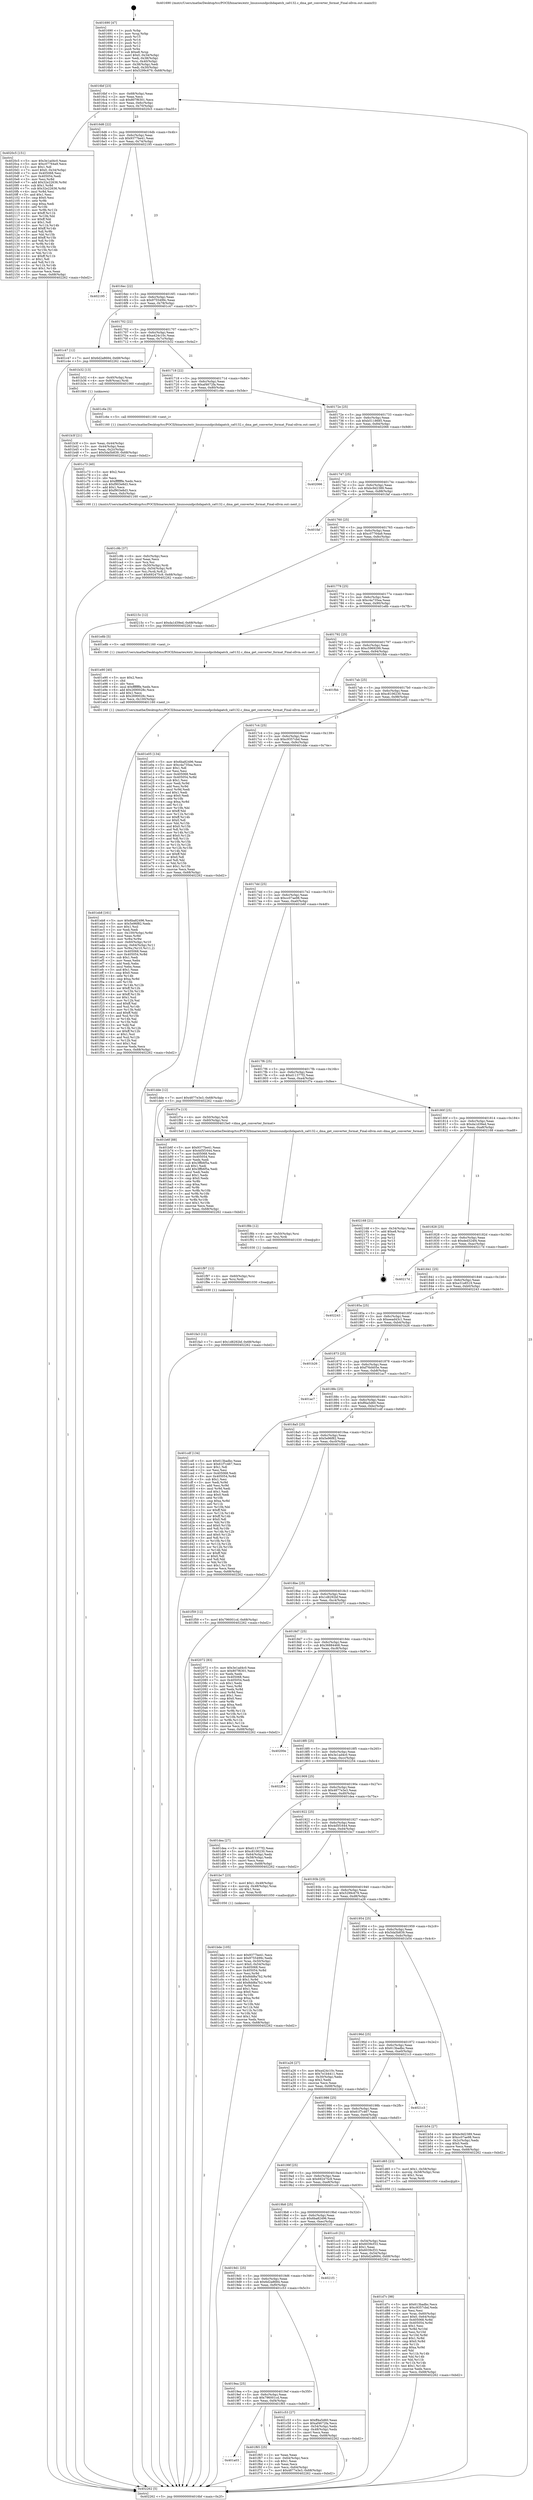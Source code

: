 digraph "0x401690" {
  label = "0x401690 (/mnt/c/Users/mathe/Desktop/tcc/POCII/binaries/extr_linuxsoundpcihdapatch_ca0132.c_dma_get_converter_format_Final-ollvm.out::main(0))"
  labelloc = "t"
  node[shape=record]

  Entry [label="",width=0.3,height=0.3,shape=circle,fillcolor=black,style=filled]
  "0x4016bf" [label="{
     0x4016bf [23]\l
     | [instrs]\l
     &nbsp;&nbsp;0x4016bf \<+3\>: mov -0x68(%rbp),%eax\l
     &nbsp;&nbsp;0x4016c2 \<+2\>: mov %eax,%ecx\l
     &nbsp;&nbsp;0x4016c4 \<+6\>: sub $0x807f6301,%ecx\l
     &nbsp;&nbsp;0x4016ca \<+3\>: mov %eax,-0x6c(%rbp)\l
     &nbsp;&nbsp;0x4016cd \<+3\>: mov %ecx,-0x70(%rbp)\l
     &nbsp;&nbsp;0x4016d0 \<+6\>: je 00000000004020c5 \<main+0xa35\>\l
  }"]
  "0x4020c5" [label="{
     0x4020c5 [151]\l
     | [instrs]\l
     &nbsp;&nbsp;0x4020c5 \<+5\>: mov $0x3e1ad4c0,%eax\l
     &nbsp;&nbsp;0x4020ca \<+5\>: mov $0xc07764a9,%ecx\l
     &nbsp;&nbsp;0x4020cf \<+2\>: mov $0x1,%dl\l
     &nbsp;&nbsp;0x4020d1 \<+7\>: movl $0x0,-0x34(%rbp)\l
     &nbsp;&nbsp;0x4020d8 \<+7\>: mov 0x405068,%esi\l
     &nbsp;&nbsp;0x4020df \<+7\>: mov 0x405054,%edi\l
     &nbsp;&nbsp;0x4020e6 \<+3\>: mov %esi,%r8d\l
     &nbsp;&nbsp;0x4020e9 \<+7\>: add $0x32e22636,%r8d\l
     &nbsp;&nbsp;0x4020f0 \<+4\>: sub $0x1,%r8d\l
     &nbsp;&nbsp;0x4020f4 \<+7\>: sub $0x32e22636,%r8d\l
     &nbsp;&nbsp;0x4020fb \<+4\>: imul %r8d,%esi\l
     &nbsp;&nbsp;0x4020ff \<+3\>: and $0x1,%esi\l
     &nbsp;&nbsp;0x402102 \<+3\>: cmp $0x0,%esi\l
     &nbsp;&nbsp;0x402105 \<+4\>: sete %r9b\l
     &nbsp;&nbsp;0x402109 \<+3\>: cmp $0xa,%edi\l
     &nbsp;&nbsp;0x40210c \<+4\>: setl %r10b\l
     &nbsp;&nbsp;0x402110 \<+3\>: mov %r9b,%r11b\l
     &nbsp;&nbsp;0x402113 \<+4\>: xor $0xff,%r11b\l
     &nbsp;&nbsp;0x402117 \<+3\>: mov %r10b,%bl\l
     &nbsp;&nbsp;0x40211a \<+3\>: xor $0xff,%bl\l
     &nbsp;&nbsp;0x40211d \<+3\>: xor $0x1,%dl\l
     &nbsp;&nbsp;0x402120 \<+3\>: mov %r11b,%r14b\l
     &nbsp;&nbsp;0x402123 \<+4\>: and $0xff,%r14b\l
     &nbsp;&nbsp;0x402127 \<+3\>: and %dl,%r9b\l
     &nbsp;&nbsp;0x40212a \<+3\>: mov %bl,%r15b\l
     &nbsp;&nbsp;0x40212d \<+4\>: and $0xff,%r15b\l
     &nbsp;&nbsp;0x402131 \<+3\>: and %dl,%r10b\l
     &nbsp;&nbsp;0x402134 \<+3\>: or %r9b,%r14b\l
     &nbsp;&nbsp;0x402137 \<+3\>: or %r10b,%r15b\l
     &nbsp;&nbsp;0x40213a \<+3\>: xor %r15b,%r14b\l
     &nbsp;&nbsp;0x40213d \<+3\>: or %bl,%r11b\l
     &nbsp;&nbsp;0x402140 \<+4\>: xor $0xff,%r11b\l
     &nbsp;&nbsp;0x402144 \<+3\>: or $0x1,%dl\l
     &nbsp;&nbsp;0x402147 \<+3\>: and %dl,%r11b\l
     &nbsp;&nbsp;0x40214a \<+3\>: or %r11b,%r14b\l
     &nbsp;&nbsp;0x40214d \<+4\>: test $0x1,%r14b\l
     &nbsp;&nbsp;0x402151 \<+3\>: cmovne %ecx,%eax\l
     &nbsp;&nbsp;0x402154 \<+3\>: mov %eax,-0x68(%rbp)\l
     &nbsp;&nbsp;0x402157 \<+5\>: jmp 0000000000402262 \<main+0xbd2\>\l
  }"]
  "0x4016d6" [label="{
     0x4016d6 [22]\l
     | [instrs]\l
     &nbsp;&nbsp;0x4016d6 \<+5\>: jmp 00000000004016db \<main+0x4b\>\l
     &nbsp;&nbsp;0x4016db \<+3\>: mov -0x6c(%rbp),%eax\l
     &nbsp;&nbsp;0x4016de \<+5\>: sub $0x9377be41,%eax\l
     &nbsp;&nbsp;0x4016e3 \<+3\>: mov %eax,-0x74(%rbp)\l
     &nbsp;&nbsp;0x4016e6 \<+6\>: je 0000000000402195 \<main+0xb05\>\l
  }"]
  Exit [label="",width=0.3,height=0.3,shape=circle,fillcolor=black,style=filled,peripheries=2]
  "0x402195" [label="{
     0x402195\l
  }", style=dashed]
  "0x4016ec" [label="{
     0x4016ec [22]\l
     | [instrs]\l
     &nbsp;&nbsp;0x4016ec \<+5\>: jmp 00000000004016f1 \<main+0x61\>\l
     &nbsp;&nbsp;0x4016f1 \<+3\>: mov -0x6c(%rbp),%eax\l
     &nbsp;&nbsp;0x4016f4 \<+5\>: sub $0x9755499c,%eax\l
     &nbsp;&nbsp;0x4016f9 \<+3\>: mov %eax,-0x78(%rbp)\l
     &nbsp;&nbsp;0x4016fc \<+6\>: je 0000000000401c47 \<main+0x5b7\>\l
  }"]
  "0x401fa3" [label="{
     0x401fa3 [12]\l
     | [instrs]\l
     &nbsp;&nbsp;0x401fa3 \<+7\>: movl $0x1d8292bf,-0x68(%rbp)\l
     &nbsp;&nbsp;0x401faa \<+5\>: jmp 0000000000402262 \<main+0xbd2\>\l
  }"]
  "0x401c47" [label="{
     0x401c47 [12]\l
     | [instrs]\l
     &nbsp;&nbsp;0x401c47 \<+7\>: movl $0x6d2a8684,-0x68(%rbp)\l
     &nbsp;&nbsp;0x401c4e \<+5\>: jmp 0000000000402262 \<main+0xbd2\>\l
  }"]
  "0x401702" [label="{
     0x401702 [22]\l
     | [instrs]\l
     &nbsp;&nbsp;0x401702 \<+5\>: jmp 0000000000401707 \<main+0x77\>\l
     &nbsp;&nbsp;0x401707 \<+3\>: mov -0x6c(%rbp),%eax\l
     &nbsp;&nbsp;0x40170a \<+5\>: sub $0xa424c10c,%eax\l
     &nbsp;&nbsp;0x40170f \<+3\>: mov %eax,-0x7c(%rbp)\l
     &nbsp;&nbsp;0x401712 \<+6\>: je 0000000000401b32 \<main+0x4a2\>\l
  }"]
  "0x401f97" [label="{
     0x401f97 [12]\l
     | [instrs]\l
     &nbsp;&nbsp;0x401f97 \<+4\>: mov -0x60(%rbp),%rsi\l
     &nbsp;&nbsp;0x401f9b \<+3\>: mov %rsi,%rdi\l
     &nbsp;&nbsp;0x401f9e \<+5\>: call 0000000000401030 \<free@plt\>\l
     | [calls]\l
     &nbsp;&nbsp;0x401030 \{1\} (unknown)\l
  }"]
  "0x401b32" [label="{
     0x401b32 [13]\l
     | [instrs]\l
     &nbsp;&nbsp;0x401b32 \<+4\>: mov -0x40(%rbp),%rax\l
     &nbsp;&nbsp;0x401b36 \<+4\>: mov 0x8(%rax),%rdi\l
     &nbsp;&nbsp;0x401b3a \<+5\>: call 0000000000401060 \<atoi@plt\>\l
     | [calls]\l
     &nbsp;&nbsp;0x401060 \{1\} (unknown)\l
  }"]
  "0x401718" [label="{
     0x401718 [22]\l
     | [instrs]\l
     &nbsp;&nbsp;0x401718 \<+5\>: jmp 000000000040171d \<main+0x8d\>\l
     &nbsp;&nbsp;0x40171d \<+3\>: mov -0x6c(%rbp),%eax\l
     &nbsp;&nbsp;0x401720 \<+5\>: sub $0xaf4672fa,%eax\l
     &nbsp;&nbsp;0x401725 \<+3\>: mov %eax,-0x80(%rbp)\l
     &nbsp;&nbsp;0x401728 \<+6\>: je 0000000000401c6e \<main+0x5de\>\l
  }"]
  "0x401f8b" [label="{
     0x401f8b [12]\l
     | [instrs]\l
     &nbsp;&nbsp;0x401f8b \<+4\>: mov -0x50(%rbp),%rsi\l
     &nbsp;&nbsp;0x401f8f \<+3\>: mov %rsi,%rdi\l
     &nbsp;&nbsp;0x401f92 \<+5\>: call 0000000000401030 \<free@plt\>\l
     | [calls]\l
     &nbsp;&nbsp;0x401030 \{1\} (unknown)\l
  }"]
  "0x401c6e" [label="{
     0x401c6e [5]\l
     | [instrs]\l
     &nbsp;&nbsp;0x401c6e \<+5\>: call 0000000000401160 \<next_i\>\l
     | [calls]\l
     &nbsp;&nbsp;0x401160 \{1\} (/mnt/c/Users/mathe/Desktop/tcc/POCII/binaries/extr_linuxsoundpcihdapatch_ca0132.c_dma_get_converter_format_Final-ollvm.out::next_i)\l
  }"]
  "0x40172e" [label="{
     0x40172e [25]\l
     | [instrs]\l
     &nbsp;&nbsp;0x40172e \<+5\>: jmp 0000000000401733 \<main+0xa3\>\l
     &nbsp;&nbsp;0x401733 \<+3\>: mov -0x6c(%rbp),%eax\l
     &nbsp;&nbsp;0x401736 \<+5\>: sub $0xb5118685,%eax\l
     &nbsp;&nbsp;0x40173b \<+6\>: mov %eax,-0x84(%rbp)\l
     &nbsp;&nbsp;0x401741 \<+6\>: je 0000000000402066 \<main+0x9d6\>\l
  }"]
  "0x401a03" [label="{
     0x401a03\l
  }", style=dashed]
  "0x402066" [label="{
     0x402066\l
  }", style=dashed]
  "0x401747" [label="{
     0x401747 [25]\l
     | [instrs]\l
     &nbsp;&nbsp;0x401747 \<+5\>: jmp 000000000040174c \<main+0xbc\>\l
     &nbsp;&nbsp;0x40174c \<+3\>: mov -0x6c(%rbp),%eax\l
     &nbsp;&nbsp;0x40174f \<+5\>: sub $0xbc9d2389,%eax\l
     &nbsp;&nbsp;0x401754 \<+6\>: mov %eax,-0x88(%rbp)\l
     &nbsp;&nbsp;0x40175a \<+6\>: je 0000000000401faf \<main+0x91f\>\l
  }"]
  "0x401f65" [label="{
     0x401f65 [25]\l
     | [instrs]\l
     &nbsp;&nbsp;0x401f65 \<+2\>: xor %eax,%eax\l
     &nbsp;&nbsp;0x401f67 \<+3\>: mov -0x64(%rbp),%ecx\l
     &nbsp;&nbsp;0x401f6a \<+3\>: sub $0x1,%eax\l
     &nbsp;&nbsp;0x401f6d \<+2\>: sub %eax,%ecx\l
     &nbsp;&nbsp;0x401f6f \<+3\>: mov %ecx,-0x64(%rbp)\l
     &nbsp;&nbsp;0x401f72 \<+7\>: movl $0x4877e3e3,-0x68(%rbp)\l
     &nbsp;&nbsp;0x401f79 \<+5\>: jmp 0000000000402262 \<main+0xbd2\>\l
  }"]
  "0x401faf" [label="{
     0x401faf\l
  }", style=dashed]
  "0x401760" [label="{
     0x401760 [25]\l
     | [instrs]\l
     &nbsp;&nbsp;0x401760 \<+5\>: jmp 0000000000401765 \<main+0xd5\>\l
     &nbsp;&nbsp;0x401765 \<+3\>: mov -0x6c(%rbp),%eax\l
     &nbsp;&nbsp;0x401768 \<+5\>: sub $0xc07764a9,%eax\l
     &nbsp;&nbsp;0x40176d \<+6\>: mov %eax,-0x8c(%rbp)\l
     &nbsp;&nbsp;0x401773 \<+6\>: je 000000000040215c \<main+0xacc\>\l
  }"]
  "0x401eb8" [label="{
     0x401eb8 [161]\l
     | [instrs]\l
     &nbsp;&nbsp;0x401eb8 \<+5\>: mov $0x6ba82496,%ecx\l
     &nbsp;&nbsp;0x401ebd \<+5\>: mov $0x5e96f82,%edx\l
     &nbsp;&nbsp;0x401ec2 \<+3\>: mov $0x1,%sil\l
     &nbsp;&nbsp;0x401ec5 \<+2\>: xor %edi,%edi\l
     &nbsp;&nbsp;0x401ec7 \<+7\>: mov -0x100(%rbp),%r8d\l
     &nbsp;&nbsp;0x401ece \<+4\>: imul %eax,%r8d\l
     &nbsp;&nbsp;0x401ed2 \<+4\>: mov %r8w,%r9w\l
     &nbsp;&nbsp;0x401ed6 \<+4\>: mov -0x60(%rbp),%r10\l
     &nbsp;&nbsp;0x401eda \<+4\>: movslq -0x64(%rbp),%r11\l
     &nbsp;&nbsp;0x401ede \<+5\>: mov %r9w,(%r10,%r11,2)\l
     &nbsp;&nbsp;0x401ee3 \<+7\>: mov 0x405068,%eax\l
     &nbsp;&nbsp;0x401eea \<+8\>: mov 0x405054,%r8d\l
     &nbsp;&nbsp;0x401ef2 \<+3\>: sub $0x1,%edi\l
     &nbsp;&nbsp;0x401ef5 \<+2\>: mov %eax,%ebx\l
     &nbsp;&nbsp;0x401ef7 \<+2\>: add %edi,%ebx\l
     &nbsp;&nbsp;0x401ef9 \<+3\>: imul %ebx,%eax\l
     &nbsp;&nbsp;0x401efc \<+3\>: and $0x1,%eax\l
     &nbsp;&nbsp;0x401eff \<+3\>: cmp $0x0,%eax\l
     &nbsp;&nbsp;0x401f02 \<+4\>: sete %r14b\l
     &nbsp;&nbsp;0x401f06 \<+4\>: cmp $0xa,%r8d\l
     &nbsp;&nbsp;0x401f0a \<+4\>: setl %r15b\l
     &nbsp;&nbsp;0x401f0e \<+3\>: mov %r14b,%r12b\l
     &nbsp;&nbsp;0x401f11 \<+4\>: xor $0xff,%r12b\l
     &nbsp;&nbsp;0x401f15 \<+3\>: mov %r15b,%r13b\l
     &nbsp;&nbsp;0x401f18 \<+4\>: xor $0xff,%r13b\l
     &nbsp;&nbsp;0x401f1c \<+4\>: xor $0x1,%sil\l
     &nbsp;&nbsp;0x401f20 \<+3\>: mov %r12b,%al\l
     &nbsp;&nbsp;0x401f23 \<+2\>: and $0xff,%al\l
     &nbsp;&nbsp;0x401f25 \<+3\>: and %sil,%r14b\l
     &nbsp;&nbsp;0x401f28 \<+3\>: mov %r13b,%dil\l
     &nbsp;&nbsp;0x401f2b \<+4\>: and $0xff,%dil\l
     &nbsp;&nbsp;0x401f2f \<+3\>: and %sil,%r15b\l
     &nbsp;&nbsp;0x401f32 \<+3\>: or %r14b,%al\l
     &nbsp;&nbsp;0x401f35 \<+3\>: or %r15b,%dil\l
     &nbsp;&nbsp;0x401f38 \<+3\>: xor %dil,%al\l
     &nbsp;&nbsp;0x401f3b \<+3\>: or %r13b,%r12b\l
     &nbsp;&nbsp;0x401f3e \<+4\>: xor $0xff,%r12b\l
     &nbsp;&nbsp;0x401f42 \<+4\>: or $0x1,%sil\l
     &nbsp;&nbsp;0x401f46 \<+3\>: and %sil,%r12b\l
     &nbsp;&nbsp;0x401f49 \<+3\>: or %r12b,%al\l
     &nbsp;&nbsp;0x401f4c \<+2\>: test $0x1,%al\l
     &nbsp;&nbsp;0x401f4e \<+3\>: cmovne %edx,%ecx\l
     &nbsp;&nbsp;0x401f51 \<+3\>: mov %ecx,-0x68(%rbp)\l
     &nbsp;&nbsp;0x401f54 \<+5\>: jmp 0000000000402262 \<main+0xbd2\>\l
  }"]
  "0x40215c" [label="{
     0x40215c [12]\l
     | [instrs]\l
     &nbsp;&nbsp;0x40215c \<+7\>: movl $0xda1d39ed,-0x68(%rbp)\l
     &nbsp;&nbsp;0x402163 \<+5\>: jmp 0000000000402262 \<main+0xbd2\>\l
  }"]
  "0x401779" [label="{
     0x401779 [25]\l
     | [instrs]\l
     &nbsp;&nbsp;0x401779 \<+5\>: jmp 000000000040177e \<main+0xee\>\l
     &nbsp;&nbsp;0x40177e \<+3\>: mov -0x6c(%rbp),%eax\l
     &nbsp;&nbsp;0x401781 \<+5\>: sub $0xc4a735ea,%eax\l
     &nbsp;&nbsp;0x401786 \<+6\>: mov %eax,-0x90(%rbp)\l
     &nbsp;&nbsp;0x40178c \<+6\>: je 0000000000401e8b \<main+0x7fb\>\l
  }"]
  "0x401e90" [label="{
     0x401e90 [40]\l
     | [instrs]\l
     &nbsp;&nbsp;0x401e90 \<+5\>: mov $0x2,%ecx\l
     &nbsp;&nbsp;0x401e95 \<+1\>: cltd\l
     &nbsp;&nbsp;0x401e96 \<+2\>: idiv %ecx\l
     &nbsp;&nbsp;0x401e98 \<+6\>: imul $0xfffffffe,%edx,%ecx\l
     &nbsp;&nbsp;0x401e9e \<+6\>: add $0x2690028c,%ecx\l
     &nbsp;&nbsp;0x401ea4 \<+3\>: add $0x1,%ecx\l
     &nbsp;&nbsp;0x401ea7 \<+6\>: sub $0x2690028c,%ecx\l
     &nbsp;&nbsp;0x401ead \<+6\>: mov %ecx,-0x100(%rbp)\l
     &nbsp;&nbsp;0x401eb3 \<+5\>: call 0000000000401160 \<next_i\>\l
     | [calls]\l
     &nbsp;&nbsp;0x401160 \{1\} (/mnt/c/Users/mathe/Desktop/tcc/POCII/binaries/extr_linuxsoundpcihdapatch_ca0132.c_dma_get_converter_format_Final-ollvm.out::next_i)\l
  }"]
  "0x401e8b" [label="{
     0x401e8b [5]\l
     | [instrs]\l
     &nbsp;&nbsp;0x401e8b \<+5\>: call 0000000000401160 \<next_i\>\l
     | [calls]\l
     &nbsp;&nbsp;0x401160 \{1\} (/mnt/c/Users/mathe/Desktop/tcc/POCII/binaries/extr_linuxsoundpcihdapatch_ca0132.c_dma_get_converter_format_Final-ollvm.out::next_i)\l
  }"]
  "0x401792" [label="{
     0x401792 [25]\l
     | [instrs]\l
     &nbsp;&nbsp;0x401792 \<+5\>: jmp 0000000000401797 \<main+0x107\>\l
     &nbsp;&nbsp;0x401797 \<+3\>: mov -0x6c(%rbp),%eax\l
     &nbsp;&nbsp;0x40179a \<+5\>: sub $0xc5969299,%eax\l
     &nbsp;&nbsp;0x40179f \<+6\>: mov %eax,-0x94(%rbp)\l
     &nbsp;&nbsp;0x4017a5 \<+6\>: je 0000000000401fbb \<main+0x92b\>\l
  }"]
  "0x401d7c" [label="{
     0x401d7c [98]\l
     | [instrs]\l
     &nbsp;&nbsp;0x401d7c \<+5\>: mov $0x613badbc,%ecx\l
     &nbsp;&nbsp;0x401d81 \<+5\>: mov $0xc9357cbd,%edx\l
     &nbsp;&nbsp;0x401d86 \<+2\>: xor %esi,%esi\l
     &nbsp;&nbsp;0x401d88 \<+4\>: mov %rax,-0x60(%rbp)\l
     &nbsp;&nbsp;0x401d8c \<+7\>: movl $0x0,-0x64(%rbp)\l
     &nbsp;&nbsp;0x401d93 \<+8\>: mov 0x405068,%r8d\l
     &nbsp;&nbsp;0x401d9b \<+8\>: mov 0x405054,%r9d\l
     &nbsp;&nbsp;0x401da3 \<+3\>: sub $0x1,%esi\l
     &nbsp;&nbsp;0x401da6 \<+3\>: mov %r8d,%r10d\l
     &nbsp;&nbsp;0x401da9 \<+3\>: add %esi,%r10d\l
     &nbsp;&nbsp;0x401dac \<+4\>: imul %r10d,%r8d\l
     &nbsp;&nbsp;0x401db0 \<+4\>: and $0x1,%r8d\l
     &nbsp;&nbsp;0x401db4 \<+4\>: cmp $0x0,%r8d\l
     &nbsp;&nbsp;0x401db8 \<+4\>: sete %r11b\l
     &nbsp;&nbsp;0x401dbc \<+4\>: cmp $0xa,%r9d\l
     &nbsp;&nbsp;0x401dc0 \<+3\>: setl %bl\l
     &nbsp;&nbsp;0x401dc3 \<+3\>: mov %r11b,%r14b\l
     &nbsp;&nbsp;0x401dc6 \<+3\>: and %bl,%r14b\l
     &nbsp;&nbsp;0x401dc9 \<+3\>: xor %bl,%r11b\l
     &nbsp;&nbsp;0x401dcc \<+3\>: or %r11b,%r14b\l
     &nbsp;&nbsp;0x401dcf \<+4\>: test $0x1,%r14b\l
     &nbsp;&nbsp;0x401dd3 \<+3\>: cmovne %edx,%ecx\l
     &nbsp;&nbsp;0x401dd6 \<+3\>: mov %ecx,-0x68(%rbp)\l
     &nbsp;&nbsp;0x401dd9 \<+5\>: jmp 0000000000402262 \<main+0xbd2\>\l
  }"]
  "0x401fbb" [label="{
     0x401fbb\l
  }", style=dashed]
  "0x4017ab" [label="{
     0x4017ab [25]\l
     | [instrs]\l
     &nbsp;&nbsp;0x4017ab \<+5\>: jmp 00000000004017b0 \<main+0x120\>\l
     &nbsp;&nbsp;0x4017b0 \<+3\>: mov -0x6c(%rbp),%eax\l
     &nbsp;&nbsp;0x4017b3 \<+5\>: sub $0xc8106230,%eax\l
     &nbsp;&nbsp;0x4017b8 \<+6\>: mov %eax,-0x98(%rbp)\l
     &nbsp;&nbsp;0x4017be \<+6\>: je 0000000000401e05 \<main+0x775\>\l
  }"]
  "0x401c9b" [label="{
     0x401c9b [37]\l
     | [instrs]\l
     &nbsp;&nbsp;0x401c9b \<+6\>: mov -0xfc(%rbp),%ecx\l
     &nbsp;&nbsp;0x401ca1 \<+3\>: imul %eax,%ecx\l
     &nbsp;&nbsp;0x401ca4 \<+3\>: mov %cx,%si\l
     &nbsp;&nbsp;0x401ca7 \<+4\>: mov -0x50(%rbp),%rdi\l
     &nbsp;&nbsp;0x401cab \<+4\>: movslq -0x54(%rbp),%r8\l
     &nbsp;&nbsp;0x401caf \<+5\>: mov %si,(%rdi,%r8,2)\l
     &nbsp;&nbsp;0x401cb4 \<+7\>: movl $0x692475c9,-0x68(%rbp)\l
     &nbsp;&nbsp;0x401cbb \<+5\>: jmp 0000000000402262 \<main+0xbd2\>\l
  }"]
  "0x401e05" [label="{
     0x401e05 [134]\l
     | [instrs]\l
     &nbsp;&nbsp;0x401e05 \<+5\>: mov $0x6ba82496,%eax\l
     &nbsp;&nbsp;0x401e0a \<+5\>: mov $0xc4a735ea,%ecx\l
     &nbsp;&nbsp;0x401e0f \<+2\>: mov $0x1,%dl\l
     &nbsp;&nbsp;0x401e11 \<+2\>: xor %esi,%esi\l
     &nbsp;&nbsp;0x401e13 \<+7\>: mov 0x405068,%edi\l
     &nbsp;&nbsp;0x401e1a \<+8\>: mov 0x405054,%r8d\l
     &nbsp;&nbsp;0x401e22 \<+3\>: sub $0x1,%esi\l
     &nbsp;&nbsp;0x401e25 \<+3\>: mov %edi,%r9d\l
     &nbsp;&nbsp;0x401e28 \<+3\>: add %esi,%r9d\l
     &nbsp;&nbsp;0x401e2b \<+4\>: imul %r9d,%edi\l
     &nbsp;&nbsp;0x401e2f \<+3\>: and $0x1,%edi\l
     &nbsp;&nbsp;0x401e32 \<+3\>: cmp $0x0,%edi\l
     &nbsp;&nbsp;0x401e35 \<+4\>: sete %r10b\l
     &nbsp;&nbsp;0x401e39 \<+4\>: cmp $0xa,%r8d\l
     &nbsp;&nbsp;0x401e3d \<+4\>: setl %r11b\l
     &nbsp;&nbsp;0x401e41 \<+3\>: mov %r10b,%bl\l
     &nbsp;&nbsp;0x401e44 \<+3\>: xor $0xff,%bl\l
     &nbsp;&nbsp;0x401e47 \<+3\>: mov %r11b,%r14b\l
     &nbsp;&nbsp;0x401e4a \<+4\>: xor $0xff,%r14b\l
     &nbsp;&nbsp;0x401e4e \<+3\>: xor $0x0,%dl\l
     &nbsp;&nbsp;0x401e51 \<+3\>: mov %bl,%r15b\l
     &nbsp;&nbsp;0x401e54 \<+4\>: and $0x0,%r15b\l
     &nbsp;&nbsp;0x401e58 \<+3\>: and %dl,%r10b\l
     &nbsp;&nbsp;0x401e5b \<+3\>: mov %r14b,%r12b\l
     &nbsp;&nbsp;0x401e5e \<+4\>: and $0x0,%r12b\l
     &nbsp;&nbsp;0x401e62 \<+3\>: and %dl,%r11b\l
     &nbsp;&nbsp;0x401e65 \<+3\>: or %r10b,%r15b\l
     &nbsp;&nbsp;0x401e68 \<+3\>: or %r11b,%r12b\l
     &nbsp;&nbsp;0x401e6b \<+3\>: xor %r12b,%r15b\l
     &nbsp;&nbsp;0x401e6e \<+3\>: or %r14b,%bl\l
     &nbsp;&nbsp;0x401e71 \<+3\>: xor $0xff,%bl\l
     &nbsp;&nbsp;0x401e74 \<+3\>: or $0x0,%dl\l
     &nbsp;&nbsp;0x401e77 \<+2\>: and %dl,%bl\l
     &nbsp;&nbsp;0x401e79 \<+3\>: or %bl,%r15b\l
     &nbsp;&nbsp;0x401e7c \<+4\>: test $0x1,%r15b\l
     &nbsp;&nbsp;0x401e80 \<+3\>: cmovne %ecx,%eax\l
     &nbsp;&nbsp;0x401e83 \<+3\>: mov %eax,-0x68(%rbp)\l
     &nbsp;&nbsp;0x401e86 \<+5\>: jmp 0000000000402262 \<main+0xbd2\>\l
  }"]
  "0x4017c4" [label="{
     0x4017c4 [25]\l
     | [instrs]\l
     &nbsp;&nbsp;0x4017c4 \<+5\>: jmp 00000000004017c9 \<main+0x139\>\l
     &nbsp;&nbsp;0x4017c9 \<+3\>: mov -0x6c(%rbp),%eax\l
     &nbsp;&nbsp;0x4017cc \<+5\>: sub $0xc9357cbd,%eax\l
     &nbsp;&nbsp;0x4017d1 \<+6\>: mov %eax,-0x9c(%rbp)\l
     &nbsp;&nbsp;0x4017d7 \<+6\>: je 0000000000401dde \<main+0x74e\>\l
  }"]
  "0x401c73" [label="{
     0x401c73 [40]\l
     | [instrs]\l
     &nbsp;&nbsp;0x401c73 \<+5\>: mov $0x2,%ecx\l
     &nbsp;&nbsp;0x401c78 \<+1\>: cltd\l
     &nbsp;&nbsp;0x401c79 \<+2\>: idiv %ecx\l
     &nbsp;&nbsp;0x401c7b \<+6\>: imul $0xfffffffe,%edx,%ecx\l
     &nbsp;&nbsp;0x401c81 \<+6\>: sub $0xf903e8d3,%ecx\l
     &nbsp;&nbsp;0x401c87 \<+3\>: add $0x1,%ecx\l
     &nbsp;&nbsp;0x401c8a \<+6\>: add $0xf903e8d3,%ecx\l
     &nbsp;&nbsp;0x401c90 \<+6\>: mov %ecx,-0xfc(%rbp)\l
     &nbsp;&nbsp;0x401c96 \<+5\>: call 0000000000401160 \<next_i\>\l
     | [calls]\l
     &nbsp;&nbsp;0x401160 \{1\} (/mnt/c/Users/mathe/Desktop/tcc/POCII/binaries/extr_linuxsoundpcihdapatch_ca0132.c_dma_get_converter_format_Final-ollvm.out::next_i)\l
  }"]
  "0x401dde" [label="{
     0x401dde [12]\l
     | [instrs]\l
     &nbsp;&nbsp;0x401dde \<+7\>: movl $0x4877e3e3,-0x68(%rbp)\l
     &nbsp;&nbsp;0x401de5 \<+5\>: jmp 0000000000402262 \<main+0xbd2\>\l
  }"]
  "0x4017dd" [label="{
     0x4017dd [25]\l
     | [instrs]\l
     &nbsp;&nbsp;0x4017dd \<+5\>: jmp 00000000004017e2 \<main+0x152\>\l
     &nbsp;&nbsp;0x4017e2 \<+3\>: mov -0x6c(%rbp),%eax\l
     &nbsp;&nbsp;0x4017e5 \<+5\>: sub $0xcc07ae98,%eax\l
     &nbsp;&nbsp;0x4017ea \<+6\>: mov %eax,-0xa0(%rbp)\l
     &nbsp;&nbsp;0x4017f0 \<+6\>: je 0000000000401b6f \<main+0x4df\>\l
  }"]
  "0x4019ea" [label="{
     0x4019ea [25]\l
     | [instrs]\l
     &nbsp;&nbsp;0x4019ea \<+5\>: jmp 00000000004019ef \<main+0x35f\>\l
     &nbsp;&nbsp;0x4019ef \<+3\>: mov -0x6c(%rbp),%eax\l
     &nbsp;&nbsp;0x4019f2 \<+5\>: sub $0x796001cd,%eax\l
     &nbsp;&nbsp;0x4019f7 \<+6\>: mov %eax,-0xf4(%rbp)\l
     &nbsp;&nbsp;0x4019fd \<+6\>: je 0000000000401f65 \<main+0x8d5\>\l
  }"]
  "0x401b6f" [label="{
     0x401b6f [88]\l
     | [instrs]\l
     &nbsp;&nbsp;0x401b6f \<+5\>: mov $0x9377be41,%eax\l
     &nbsp;&nbsp;0x401b74 \<+5\>: mov $0x4d5f1644,%ecx\l
     &nbsp;&nbsp;0x401b79 \<+7\>: mov 0x405068,%edx\l
     &nbsp;&nbsp;0x401b80 \<+7\>: mov 0x405054,%esi\l
     &nbsp;&nbsp;0x401b87 \<+2\>: mov %edx,%edi\l
     &nbsp;&nbsp;0x401b89 \<+6\>: sub $0x3ffb6f5a,%edi\l
     &nbsp;&nbsp;0x401b8f \<+3\>: sub $0x1,%edi\l
     &nbsp;&nbsp;0x401b92 \<+6\>: add $0x3ffb6f5a,%edi\l
     &nbsp;&nbsp;0x401b98 \<+3\>: imul %edi,%edx\l
     &nbsp;&nbsp;0x401b9b \<+3\>: and $0x1,%edx\l
     &nbsp;&nbsp;0x401b9e \<+3\>: cmp $0x0,%edx\l
     &nbsp;&nbsp;0x401ba1 \<+4\>: sete %r8b\l
     &nbsp;&nbsp;0x401ba5 \<+3\>: cmp $0xa,%esi\l
     &nbsp;&nbsp;0x401ba8 \<+4\>: setl %r9b\l
     &nbsp;&nbsp;0x401bac \<+3\>: mov %r8b,%r10b\l
     &nbsp;&nbsp;0x401baf \<+3\>: and %r9b,%r10b\l
     &nbsp;&nbsp;0x401bb2 \<+3\>: xor %r9b,%r8b\l
     &nbsp;&nbsp;0x401bb5 \<+3\>: or %r8b,%r10b\l
     &nbsp;&nbsp;0x401bb8 \<+4\>: test $0x1,%r10b\l
     &nbsp;&nbsp;0x401bbc \<+3\>: cmovne %ecx,%eax\l
     &nbsp;&nbsp;0x401bbf \<+3\>: mov %eax,-0x68(%rbp)\l
     &nbsp;&nbsp;0x401bc2 \<+5\>: jmp 0000000000402262 \<main+0xbd2\>\l
  }"]
  "0x4017f6" [label="{
     0x4017f6 [25]\l
     | [instrs]\l
     &nbsp;&nbsp;0x4017f6 \<+5\>: jmp 00000000004017fb \<main+0x16b\>\l
     &nbsp;&nbsp;0x4017fb \<+3\>: mov -0x6c(%rbp),%eax\l
     &nbsp;&nbsp;0x4017fe \<+5\>: sub $0xd11377f2,%eax\l
     &nbsp;&nbsp;0x401803 \<+6\>: mov %eax,-0xa4(%rbp)\l
     &nbsp;&nbsp;0x401809 \<+6\>: je 0000000000401f7e \<main+0x8ee\>\l
  }"]
  "0x401c53" [label="{
     0x401c53 [27]\l
     | [instrs]\l
     &nbsp;&nbsp;0x401c53 \<+5\>: mov $0xff4a5d60,%eax\l
     &nbsp;&nbsp;0x401c58 \<+5\>: mov $0xaf4672fa,%ecx\l
     &nbsp;&nbsp;0x401c5d \<+3\>: mov -0x54(%rbp),%edx\l
     &nbsp;&nbsp;0x401c60 \<+3\>: cmp -0x48(%rbp),%edx\l
     &nbsp;&nbsp;0x401c63 \<+3\>: cmovl %ecx,%eax\l
     &nbsp;&nbsp;0x401c66 \<+3\>: mov %eax,-0x68(%rbp)\l
     &nbsp;&nbsp;0x401c69 \<+5\>: jmp 0000000000402262 \<main+0xbd2\>\l
  }"]
  "0x401f7e" [label="{
     0x401f7e [13]\l
     | [instrs]\l
     &nbsp;&nbsp;0x401f7e \<+4\>: mov -0x50(%rbp),%rdi\l
     &nbsp;&nbsp;0x401f82 \<+4\>: mov -0x60(%rbp),%rsi\l
     &nbsp;&nbsp;0x401f86 \<+5\>: call 00000000004015e0 \<dma_get_converter_format\>\l
     | [calls]\l
     &nbsp;&nbsp;0x4015e0 \{1\} (/mnt/c/Users/mathe/Desktop/tcc/POCII/binaries/extr_linuxsoundpcihdapatch_ca0132.c_dma_get_converter_format_Final-ollvm.out::dma_get_converter_format)\l
  }"]
  "0x40180f" [label="{
     0x40180f [25]\l
     | [instrs]\l
     &nbsp;&nbsp;0x40180f \<+5\>: jmp 0000000000401814 \<main+0x184\>\l
     &nbsp;&nbsp;0x401814 \<+3\>: mov -0x6c(%rbp),%eax\l
     &nbsp;&nbsp;0x401817 \<+5\>: sub $0xda1d39ed,%eax\l
     &nbsp;&nbsp;0x40181c \<+6\>: mov %eax,-0xa8(%rbp)\l
     &nbsp;&nbsp;0x401822 \<+6\>: je 0000000000402168 \<main+0xad8\>\l
  }"]
  "0x4019d1" [label="{
     0x4019d1 [25]\l
     | [instrs]\l
     &nbsp;&nbsp;0x4019d1 \<+5\>: jmp 00000000004019d6 \<main+0x346\>\l
     &nbsp;&nbsp;0x4019d6 \<+3\>: mov -0x6c(%rbp),%eax\l
     &nbsp;&nbsp;0x4019d9 \<+5\>: sub $0x6d2a8684,%eax\l
     &nbsp;&nbsp;0x4019de \<+6\>: mov %eax,-0xf0(%rbp)\l
     &nbsp;&nbsp;0x4019e4 \<+6\>: je 0000000000401c53 \<main+0x5c3\>\l
  }"]
  "0x402168" [label="{
     0x402168 [21]\l
     | [instrs]\l
     &nbsp;&nbsp;0x402168 \<+3\>: mov -0x34(%rbp),%eax\l
     &nbsp;&nbsp;0x40216b \<+7\>: add $0xe8,%rsp\l
     &nbsp;&nbsp;0x402172 \<+1\>: pop %rbx\l
     &nbsp;&nbsp;0x402173 \<+2\>: pop %r12\l
     &nbsp;&nbsp;0x402175 \<+2\>: pop %r13\l
     &nbsp;&nbsp;0x402177 \<+2\>: pop %r14\l
     &nbsp;&nbsp;0x402179 \<+2\>: pop %r15\l
     &nbsp;&nbsp;0x40217b \<+1\>: pop %rbp\l
     &nbsp;&nbsp;0x40217c \<+1\>: ret\l
  }"]
  "0x401828" [label="{
     0x401828 [25]\l
     | [instrs]\l
     &nbsp;&nbsp;0x401828 \<+5\>: jmp 000000000040182d \<main+0x19d\>\l
     &nbsp;&nbsp;0x40182d \<+3\>: mov -0x6c(%rbp),%eax\l
     &nbsp;&nbsp;0x401830 \<+5\>: sub $0xded324f4,%eax\l
     &nbsp;&nbsp;0x401835 \<+6\>: mov %eax,-0xac(%rbp)\l
     &nbsp;&nbsp;0x40183b \<+6\>: je 000000000040217d \<main+0xaed\>\l
  }"]
  "0x4021f1" [label="{
     0x4021f1\l
  }", style=dashed]
  "0x40217d" [label="{
     0x40217d\l
  }", style=dashed]
  "0x401841" [label="{
     0x401841 [25]\l
     | [instrs]\l
     &nbsp;&nbsp;0x401841 \<+5\>: jmp 0000000000401846 \<main+0x1b6\>\l
     &nbsp;&nbsp;0x401846 \<+3\>: mov -0x6c(%rbp),%eax\l
     &nbsp;&nbsp;0x401849 \<+5\>: sub $0xe31e8519,%eax\l
     &nbsp;&nbsp;0x40184e \<+6\>: mov %eax,-0xb0(%rbp)\l
     &nbsp;&nbsp;0x401854 \<+6\>: je 0000000000402243 \<main+0xbb3\>\l
  }"]
  "0x4019b8" [label="{
     0x4019b8 [25]\l
     | [instrs]\l
     &nbsp;&nbsp;0x4019b8 \<+5\>: jmp 00000000004019bd \<main+0x32d\>\l
     &nbsp;&nbsp;0x4019bd \<+3\>: mov -0x6c(%rbp),%eax\l
     &nbsp;&nbsp;0x4019c0 \<+5\>: sub $0x6ba82496,%eax\l
     &nbsp;&nbsp;0x4019c5 \<+6\>: mov %eax,-0xec(%rbp)\l
     &nbsp;&nbsp;0x4019cb \<+6\>: je 00000000004021f1 \<main+0xb61\>\l
  }"]
  "0x402243" [label="{
     0x402243\l
  }", style=dashed]
  "0x40185a" [label="{
     0x40185a [25]\l
     | [instrs]\l
     &nbsp;&nbsp;0x40185a \<+5\>: jmp 000000000040185f \<main+0x1cf\>\l
     &nbsp;&nbsp;0x40185f \<+3\>: mov -0x6c(%rbp),%eax\l
     &nbsp;&nbsp;0x401862 \<+5\>: sub $0xeead43c1,%eax\l
     &nbsp;&nbsp;0x401867 \<+6\>: mov %eax,-0xb4(%rbp)\l
     &nbsp;&nbsp;0x40186d \<+6\>: je 0000000000401b26 \<main+0x496\>\l
  }"]
  "0x401cc0" [label="{
     0x401cc0 [31]\l
     | [instrs]\l
     &nbsp;&nbsp;0x401cc0 \<+3\>: mov -0x54(%rbp),%eax\l
     &nbsp;&nbsp;0x401cc3 \<+5\>: add $0x6039cf33,%eax\l
     &nbsp;&nbsp;0x401cc8 \<+3\>: add $0x1,%eax\l
     &nbsp;&nbsp;0x401ccb \<+5\>: sub $0x6039cf33,%eax\l
     &nbsp;&nbsp;0x401cd0 \<+3\>: mov %eax,-0x54(%rbp)\l
     &nbsp;&nbsp;0x401cd3 \<+7\>: movl $0x6d2a8684,-0x68(%rbp)\l
     &nbsp;&nbsp;0x401cda \<+5\>: jmp 0000000000402262 \<main+0xbd2\>\l
  }"]
  "0x401b26" [label="{
     0x401b26\l
  }", style=dashed]
  "0x401873" [label="{
     0x401873 [25]\l
     | [instrs]\l
     &nbsp;&nbsp;0x401873 \<+5\>: jmp 0000000000401878 \<main+0x1e8\>\l
     &nbsp;&nbsp;0x401878 \<+3\>: mov -0x6c(%rbp),%eax\l
     &nbsp;&nbsp;0x40187b \<+5\>: sub $0xf76d405e,%eax\l
     &nbsp;&nbsp;0x401880 \<+6\>: mov %eax,-0xb8(%rbp)\l
     &nbsp;&nbsp;0x401886 \<+6\>: je 0000000000401ac7 \<main+0x437\>\l
  }"]
  "0x40199f" [label="{
     0x40199f [25]\l
     | [instrs]\l
     &nbsp;&nbsp;0x40199f \<+5\>: jmp 00000000004019a4 \<main+0x314\>\l
     &nbsp;&nbsp;0x4019a4 \<+3\>: mov -0x6c(%rbp),%eax\l
     &nbsp;&nbsp;0x4019a7 \<+5\>: sub $0x692475c9,%eax\l
     &nbsp;&nbsp;0x4019ac \<+6\>: mov %eax,-0xe8(%rbp)\l
     &nbsp;&nbsp;0x4019b2 \<+6\>: je 0000000000401cc0 \<main+0x630\>\l
  }"]
  "0x401ac7" [label="{
     0x401ac7\l
  }", style=dashed]
  "0x40188c" [label="{
     0x40188c [25]\l
     | [instrs]\l
     &nbsp;&nbsp;0x40188c \<+5\>: jmp 0000000000401891 \<main+0x201\>\l
     &nbsp;&nbsp;0x401891 \<+3\>: mov -0x6c(%rbp),%eax\l
     &nbsp;&nbsp;0x401894 \<+5\>: sub $0xff4a5d60,%eax\l
     &nbsp;&nbsp;0x401899 \<+6\>: mov %eax,-0xbc(%rbp)\l
     &nbsp;&nbsp;0x40189f \<+6\>: je 0000000000401cdf \<main+0x64f\>\l
  }"]
  "0x401d65" [label="{
     0x401d65 [23]\l
     | [instrs]\l
     &nbsp;&nbsp;0x401d65 \<+7\>: movl $0x1,-0x58(%rbp)\l
     &nbsp;&nbsp;0x401d6c \<+4\>: movslq -0x58(%rbp),%rax\l
     &nbsp;&nbsp;0x401d70 \<+4\>: shl $0x1,%rax\l
     &nbsp;&nbsp;0x401d74 \<+3\>: mov %rax,%rdi\l
     &nbsp;&nbsp;0x401d77 \<+5\>: call 0000000000401050 \<malloc@plt\>\l
     | [calls]\l
     &nbsp;&nbsp;0x401050 \{1\} (unknown)\l
  }"]
  "0x401cdf" [label="{
     0x401cdf [134]\l
     | [instrs]\l
     &nbsp;&nbsp;0x401cdf \<+5\>: mov $0x613badbc,%eax\l
     &nbsp;&nbsp;0x401ce4 \<+5\>: mov $0x61f7c467,%ecx\l
     &nbsp;&nbsp;0x401ce9 \<+2\>: mov $0x1,%dl\l
     &nbsp;&nbsp;0x401ceb \<+2\>: xor %esi,%esi\l
     &nbsp;&nbsp;0x401ced \<+7\>: mov 0x405068,%edi\l
     &nbsp;&nbsp;0x401cf4 \<+8\>: mov 0x405054,%r8d\l
     &nbsp;&nbsp;0x401cfc \<+3\>: sub $0x1,%esi\l
     &nbsp;&nbsp;0x401cff \<+3\>: mov %edi,%r9d\l
     &nbsp;&nbsp;0x401d02 \<+3\>: add %esi,%r9d\l
     &nbsp;&nbsp;0x401d05 \<+4\>: imul %r9d,%edi\l
     &nbsp;&nbsp;0x401d09 \<+3\>: and $0x1,%edi\l
     &nbsp;&nbsp;0x401d0c \<+3\>: cmp $0x0,%edi\l
     &nbsp;&nbsp;0x401d0f \<+4\>: sete %r10b\l
     &nbsp;&nbsp;0x401d13 \<+4\>: cmp $0xa,%r8d\l
     &nbsp;&nbsp;0x401d17 \<+4\>: setl %r11b\l
     &nbsp;&nbsp;0x401d1b \<+3\>: mov %r10b,%bl\l
     &nbsp;&nbsp;0x401d1e \<+3\>: xor $0xff,%bl\l
     &nbsp;&nbsp;0x401d21 \<+3\>: mov %r11b,%r14b\l
     &nbsp;&nbsp;0x401d24 \<+4\>: xor $0xff,%r14b\l
     &nbsp;&nbsp;0x401d28 \<+3\>: xor $0x0,%dl\l
     &nbsp;&nbsp;0x401d2b \<+3\>: mov %bl,%r15b\l
     &nbsp;&nbsp;0x401d2e \<+4\>: and $0x0,%r15b\l
     &nbsp;&nbsp;0x401d32 \<+3\>: and %dl,%r10b\l
     &nbsp;&nbsp;0x401d35 \<+3\>: mov %r14b,%r12b\l
     &nbsp;&nbsp;0x401d38 \<+4\>: and $0x0,%r12b\l
     &nbsp;&nbsp;0x401d3c \<+3\>: and %dl,%r11b\l
     &nbsp;&nbsp;0x401d3f \<+3\>: or %r10b,%r15b\l
     &nbsp;&nbsp;0x401d42 \<+3\>: or %r11b,%r12b\l
     &nbsp;&nbsp;0x401d45 \<+3\>: xor %r12b,%r15b\l
     &nbsp;&nbsp;0x401d48 \<+3\>: or %r14b,%bl\l
     &nbsp;&nbsp;0x401d4b \<+3\>: xor $0xff,%bl\l
     &nbsp;&nbsp;0x401d4e \<+3\>: or $0x0,%dl\l
     &nbsp;&nbsp;0x401d51 \<+2\>: and %dl,%bl\l
     &nbsp;&nbsp;0x401d53 \<+3\>: or %bl,%r15b\l
     &nbsp;&nbsp;0x401d56 \<+4\>: test $0x1,%r15b\l
     &nbsp;&nbsp;0x401d5a \<+3\>: cmovne %ecx,%eax\l
     &nbsp;&nbsp;0x401d5d \<+3\>: mov %eax,-0x68(%rbp)\l
     &nbsp;&nbsp;0x401d60 \<+5\>: jmp 0000000000402262 \<main+0xbd2\>\l
  }"]
  "0x4018a5" [label="{
     0x4018a5 [25]\l
     | [instrs]\l
     &nbsp;&nbsp;0x4018a5 \<+5\>: jmp 00000000004018aa \<main+0x21a\>\l
     &nbsp;&nbsp;0x4018aa \<+3\>: mov -0x6c(%rbp),%eax\l
     &nbsp;&nbsp;0x4018ad \<+5\>: sub $0x5e96f82,%eax\l
     &nbsp;&nbsp;0x4018b2 \<+6\>: mov %eax,-0xc0(%rbp)\l
     &nbsp;&nbsp;0x4018b8 \<+6\>: je 0000000000401f59 \<main+0x8c9\>\l
  }"]
  "0x401986" [label="{
     0x401986 [25]\l
     | [instrs]\l
     &nbsp;&nbsp;0x401986 \<+5\>: jmp 000000000040198b \<main+0x2fb\>\l
     &nbsp;&nbsp;0x40198b \<+3\>: mov -0x6c(%rbp),%eax\l
     &nbsp;&nbsp;0x40198e \<+5\>: sub $0x61f7c467,%eax\l
     &nbsp;&nbsp;0x401993 \<+6\>: mov %eax,-0xe4(%rbp)\l
     &nbsp;&nbsp;0x401999 \<+6\>: je 0000000000401d65 \<main+0x6d5\>\l
  }"]
  "0x401f59" [label="{
     0x401f59 [12]\l
     | [instrs]\l
     &nbsp;&nbsp;0x401f59 \<+7\>: movl $0x796001cd,-0x68(%rbp)\l
     &nbsp;&nbsp;0x401f60 \<+5\>: jmp 0000000000402262 \<main+0xbd2\>\l
  }"]
  "0x4018be" [label="{
     0x4018be [25]\l
     | [instrs]\l
     &nbsp;&nbsp;0x4018be \<+5\>: jmp 00000000004018c3 \<main+0x233\>\l
     &nbsp;&nbsp;0x4018c3 \<+3\>: mov -0x6c(%rbp),%eax\l
     &nbsp;&nbsp;0x4018c6 \<+5\>: sub $0x1d8292bf,%eax\l
     &nbsp;&nbsp;0x4018cb \<+6\>: mov %eax,-0xc4(%rbp)\l
     &nbsp;&nbsp;0x4018d1 \<+6\>: je 0000000000402072 \<main+0x9e2\>\l
  }"]
  "0x4021c3" [label="{
     0x4021c3\l
  }", style=dashed]
  "0x402072" [label="{
     0x402072 [83]\l
     | [instrs]\l
     &nbsp;&nbsp;0x402072 \<+5\>: mov $0x3e1ad4c0,%eax\l
     &nbsp;&nbsp;0x402077 \<+5\>: mov $0x807f6301,%ecx\l
     &nbsp;&nbsp;0x40207c \<+2\>: xor %edx,%edx\l
     &nbsp;&nbsp;0x40207e \<+7\>: mov 0x405068,%esi\l
     &nbsp;&nbsp;0x402085 \<+7\>: mov 0x405054,%edi\l
     &nbsp;&nbsp;0x40208c \<+3\>: sub $0x1,%edx\l
     &nbsp;&nbsp;0x40208f \<+3\>: mov %esi,%r8d\l
     &nbsp;&nbsp;0x402092 \<+3\>: add %edx,%r8d\l
     &nbsp;&nbsp;0x402095 \<+4\>: imul %r8d,%esi\l
     &nbsp;&nbsp;0x402099 \<+3\>: and $0x1,%esi\l
     &nbsp;&nbsp;0x40209c \<+3\>: cmp $0x0,%esi\l
     &nbsp;&nbsp;0x40209f \<+4\>: sete %r9b\l
     &nbsp;&nbsp;0x4020a3 \<+3\>: cmp $0xa,%edi\l
     &nbsp;&nbsp;0x4020a6 \<+4\>: setl %r10b\l
     &nbsp;&nbsp;0x4020aa \<+3\>: mov %r9b,%r11b\l
     &nbsp;&nbsp;0x4020ad \<+3\>: and %r10b,%r11b\l
     &nbsp;&nbsp;0x4020b0 \<+3\>: xor %r10b,%r9b\l
     &nbsp;&nbsp;0x4020b3 \<+3\>: or %r9b,%r11b\l
     &nbsp;&nbsp;0x4020b6 \<+4\>: test $0x1,%r11b\l
     &nbsp;&nbsp;0x4020ba \<+3\>: cmovne %ecx,%eax\l
     &nbsp;&nbsp;0x4020bd \<+3\>: mov %eax,-0x68(%rbp)\l
     &nbsp;&nbsp;0x4020c0 \<+5\>: jmp 0000000000402262 \<main+0xbd2\>\l
  }"]
  "0x4018d7" [label="{
     0x4018d7 [25]\l
     | [instrs]\l
     &nbsp;&nbsp;0x4018d7 \<+5\>: jmp 00000000004018dc \<main+0x24c\>\l
     &nbsp;&nbsp;0x4018dc \<+3\>: mov -0x6c(%rbp),%eax\l
     &nbsp;&nbsp;0x4018df \<+5\>: sub $0x36884468,%eax\l
     &nbsp;&nbsp;0x4018e4 \<+6\>: mov %eax,-0xc8(%rbp)\l
     &nbsp;&nbsp;0x4018ea \<+6\>: je 000000000040200e \<main+0x97e\>\l
  }"]
  "0x401bde" [label="{
     0x401bde [105]\l
     | [instrs]\l
     &nbsp;&nbsp;0x401bde \<+5\>: mov $0x9377be41,%ecx\l
     &nbsp;&nbsp;0x401be3 \<+5\>: mov $0x9755499c,%edx\l
     &nbsp;&nbsp;0x401be8 \<+4\>: mov %rax,-0x50(%rbp)\l
     &nbsp;&nbsp;0x401bec \<+7\>: movl $0x0,-0x54(%rbp)\l
     &nbsp;&nbsp;0x401bf3 \<+7\>: mov 0x405068,%esi\l
     &nbsp;&nbsp;0x401bfa \<+8\>: mov 0x405054,%r8d\l
     &nbsp;&nbsp;0x401c02 \<+3\>: mov %esi,%r9d\l
     &nbsp;&nbsp;0x401c05 \<+7\>: sub $0x8dd8a7b2,%r9d\l
     &nbsp;&nbsp;0x401c0c \<+4\>: sub $0x1,%r9d\l
     &nbsp;&nbsp;0x401c10 \<+7\>: add $0x8dd8a7b2,%r9d\l
     &nbsp;&nbsp;0x401c17 \<+4\>: imul %r9d,%esi\l
     &nbsp;&nbsp;0x401c1b \<+3\>: and $0x1,%esi\l
     &nbsp;&nbsp;0x401c1e \<+3\>: cmp $0x0,%esi\l
     &nbsp;&nbsp;0x401c21 \<+4\>: sete %r10b\l
     &nbsp;&nbsp;0x401c25 \<+4\>: cmp $0xa,%r8d\l
     &nbsp;&nbsp;0x401c29 \<+4\>: setl %r11b\l
     &nbsp;&nbsp;0x401c2d \<+3\>: mov %r10b,%bl\l
     &nbsp;&nbsp;0x401c30 \<+3\>: and %r11b,%bl\l
     &nbsp;&nbsp;0x401c33 \<+3\>: xor %r11b,%r10b\l
     &nbsp;&nbsp;0x401c36 \<+3\>: or %r10b,%bl\l
     &nbsp;&nbsp;0x401c39 \<+3\>: test $0x1,%bl\l
     &nbsp;&nbsp;0x401c3c \<+3\>: cmovne %edx,%ecx\l
     &nbsp;&nbsp;0x401c3f \<+3\>: mov %ecx,-0x68(%rbp)\l
     &nbsp;&nbsp;0x401c42 \<+5\>: jmp 0000000000402262 \<main+0xbd2\>\l
  }"]
  "0x40200e" [label="{
     0x40200e\l
  }", style=dashed]
  "0x4018f0" [label="{
     0x4018f0 [25]\l
     | [instrs]\l
     &nbsp;&nbsp;0x4018f0 \<+5\>: jmp 00000000004018f5 \<main+0x265\>\l
     &nbsp;&nbsp;0x4018f5 \<+3\>: mov -0x6c(%rbp),%eax\l
     &nbsp;&nbsp;0x4018f8 \<+5\>: sub $0x3e1ad4c0,%eax\l
     &nbsp;&nbsp;0x4018fd \<+6\>: mov %eax,-0xcc(%rbp)\l
     &nbsp;&nbsp;0x401903 \<+6\>: je 0000000000402254 \<main+0xbc4\>\l
  }"]
  "0x40196d" [label="{
     0x40196d [25]\l
     | [instrs]\l
     &nbsp;&nbsp;0x40196d \<+5\>: jmp 0000000000401972 \<main+0x2e2\>\l
     &nbsp;&nbsp;0x401972 \<+3\>: mov -0x6c(%rbp),%eax\l
     &nbsp;&nbsp;0x401975 \<+5\>: sub $0x613badbc,%eax\l
     &nbsp;&nbsp;0x40197a \<+6\>: mov %eax,-0xe0(%rbp)\l
     &nbsp;&nbsp;0x401980 \<+6\>: je 00000000004021c3 \<main+0xb33\>\l
  }"]
  "0x402254" [label="{
     0x402254\l
  }", style=dashed]
  "0x401909" [label="{
     0x401909 [25]\l
     | [instrs]\l
     &nbsp;&nbsp;0x401909 \<+5\>: jmp 000000000040190e \<main+0x27e\>\l
     &nbsp;&nbsp;0x40190e \<+3\>: mov -0x6c(%rbp),%eax\l
     &nbsp;&nbsp;0x401911 \<+5\>: sub $0x4877e3e3,%eax\l
     &nbsp;&nbsp;0x401916 \<+6\>: mov %eax,-0xd0(%rbp)\l
     &nbsp;&nbsp;0x40191c \<+6\>: je 0000000000401dea \<main+0x75a\>\l
  }"]
  "0x401b54" [label="{
     0x401b54 [27]\l
     | [instrs]\l
     &nbsp;&nbsp;0x401b54 \<+5\>: mov $0xbc9d2389,%eax\l
     &nbsp;&nbsp;0x401b59 \<+5\>: mov $0xcc07ae98,%ecx\l
     &nbsp;&nbsp;0x401b5e \<+3\>: mov -0x2c(%rbp),%edx\l
     &nbsp;&nbsp;0x401b61 \<+3\>: cmp $0x0,%edx\l
     &nbsp;&nbsp;0x401b64 \<+3\>: cmove %ecx,%eax\l
     &nbsp;&nbsp;0x401b67 \<+3\>: mov %eax,-0x68(%rbp)\l
     &nbsp;&nbsp;0x401b6a \<+5\>: jmp 0000000000402262 \<main+0xbd2\>\l
  }"]
  "0x401dea" [label="{
     0x401dea [27]\l
     | [instrs]\l
     &nbsp;&nbsp;0x401dea \<+5\>: mov $0xd11377f2,%eax\l
     &nbsp;&nbsp;0x401def \<+5\>: mov $0xc8106230,%ecx\l
     &nbsp;&nbsp;0x401df4 \<+3\>: mov -0x64(%rbp),%edx\l
     &nbsp;&nbsp;0x401df7 \<+3\>: cmp -0x58(%rbp),%edx\l
     &nbsp;&nbsp;0x401dfa \<+3\>: cmovl %ecx,%eax\l
     &nbsp;&nbsp;0x401dfd \<+3\>: mov %eax,-0x68(%rbp)\l
     &nbsp;&nbsp;0x401e00 \<+5\>: jmp 0000000000402262 \<main+0xbd2\>\l
  }"]
  "0x401922" [label="{
     0x401922 [25]\l
     | [instrs]\l
     &nbsp;&nbsp;0x401922 \<+5\>: jmp 0000000000401927 \<main+0x297\>\l
     &nbsp;&nbsp;0x401927 \<+3\>: mov -0x6c(%rbp),%eax\l
     &nbsp;&nbsp;0x40192a \<+5\>: sub $0x4d5f1644,%eax\l
     &nbsp;&nbsp;0x40192f \<+6\>: mov %eax,-0xd4(%rbp)\l
     &nbsp;&nbsp;0x401935 \<+6\>: je 0000000000401bc7 \<main+0x537\>\l
  }"]
  "0x401b3f" [label="{
     0x401b3f [21]\l
     | [instrs]\l
     &nbsp;&nbsp;0x401b3f \<+3\>: mov %eax,-0x44(%rbp)\l
     &nbsp;&nbsp;0x401b42 \<+3\>: mov -0x44(%rbp),%eax\l
     &nbsp;&nbsp;0x401b45 \<+3\>: mov %eax,-0x2c(%rbp)\l
     &nbsp;&nbsp;0x401b48 \<+7\>: movl $0x5da5b839,-0x68(%rbp)\l
     &nbsp;&nbsp;0x401b4f \<+5\>: jmp 0000000000402262 \<main+0xbd2\>\l
  }"]
  "0x401bc7" [label="{
     0x401bc7 [23]\l
     | [instrs]\l
     &nbsp;&nbsp;0x401bc7 \<+7\>: movl $0x1,-0x48(%rbp)\l
     &nbsp;&nbsp;0x401bce \<+4\>: movslq -0x48(%rbp),%rax\l
     &nbsp;&nbsp;0x401bd2 \<+4\>: shl $0x1,%rax\l
     &nbsp;&nbsp;0x401bd6 \<+3\>: mov %rax,%rdi\l
     &nbsp;&nbsp;0x401bd9 \<+5\>: call 0000000000401050 \<malloc@plt\>\l
     | [calls]\l
     &nbsp;&nbsp;0x401050 \{1\} (unknown)\l
  }"]
  "0x40193b" [label="{
     0x40193b [25]\l
     | [instrs]\l
     &nbsp;&nbsp;0x40193b \<+5\>: jmp 0000000000401940 \<main+0x2b0\>\l
     &nbsp;&nbsp;0x401940 \<+3\>: mov -0x6c(%rbp),%eax\l
     &nbsp;&nbsp;0x401943 \<+5\>: sub $0x5299c679,%eax\l
     &nbsp;&nbsp;0x401948 \<+6\>: mov %eax,-0xd8(%rbp)\l
     &nbsp;&nbsp;0x40194e \<+6\>: je 0000000000401a26 \<main+0x396\>\l
  }"]
  "0x401690" [label="{
     0x401690 [47]\l
     | [instrs]\l
     &nbsp;&nbsp;0x401690 \<+1\>: push %rbp\l
     &nbsp;&nbsp;0x401691 \<+3\>: mov %rsp,%rbp\l
     &nbsp;&nbsp;0x401694 \<+2\>: push %r15\l
     &nbsp;&nbsp;0x401696 \<+2\>: push %r14\l
     &nbsp;&nbsp;0x401698 \<+2\>: push %r13\l
     &nbsp;&nbsp;0x40169a \<+2\>: push %r12\l
     &nbsp;&nbsp;0x40169c \<+1\>: push %rbx\l
     &nbsp;&nbsp;0x40169d \<+7\>: sub $0xe8,%rsp\l
     &nbsp;&nbsp;0x4016a4 \<+7\>: movl $0x0,-0x34(%rbp)\l
     &nbsp;&nbsp;0x4016ab \<+3\>: mov %edi,-0x38(%rbp)\l
     &nbsp;&nbsp;0x4016ae \<+4\>: mov %rsi,-0x40(%rbp)\l
     &nbsp;&nbsp;0x4016b2 \<+3\>: mov -0x38(%rbp),%edi\l
     &nbsp;&nbsp;0x4016b5 \<+3\>: mov %edi,-0x30(%rbp)\l
     &nbsp;&nbsp;0x4016b8 \<+7\>: movl $0x5299c679,-0x68(%rbp)\l
  }"]
  "0x401a26" [label="{
     0x401a26 [27]\l
     | [instrs]\l
     &nbsp;&nbsp;0x401a26 \<+5\>: mov $0xa424c10c,%eax\l
     &nbsp;&nbsp;0x401a2b \<+5\>: mov $0x7e1b4411,%ecx\l
     &nbsp;&nbsp;0x401a30 \<+3\>: mov -0x30(%rbp),%edx\l
     &nbsp;&nbsp;0x401a33 \<+3\>: cmp $0x2,%edx\l
     &nbsp;&nbsp;0x401a36 \<+3\>: cmovne %ecx,%eax\l
     &nbsp;&nbsp;0x401a39 \<+3\>: mov %eax,-0x68(%rbp)\l
     &nbsp;&nbsp;0x401a3c \<+5\>: jmp 0000000000402262 \<main+0xbd2\>\l
  }"]
  "0x401954" [label="{
     0x401954 [25]\l
     | [instrs]\l
     &nbsp;&nbsp;0x401954 \<+5\>: jmp 0000000000401959 \<main+0x2c9\>\l
     &nbsp;&nbsp;0x401959 \<+3\>: mov -0x6c(%rbp),%eax\l
     &nbsp;&nbsp;0x40195c \<+5\>: sub $0x5da5b839,%eax\l
     &nbsp;&nbsp;0x401961 \<+6\>: mov %eax,-0xdc(%rbp)\l
     &nbsp;&nbsp;0x401967 \<+6\>: je 0000000000401b54 \<main+0x4c4\>\l
  }"]
  "0x402262" [label="{
     0x402262 [5]\l
     | [instrs]\l
     &nbsp;&nbsp;0x402262 \<+5\>: jmp 00000000004016bf \<main+0x2f\>\l
  }"]
  Entry -> "0x401690" [label=" 1"]
  "0x4016bf" -> "0x4020c5" [label=" 1"]
  "0x4016bf" -> "0x4016d6" [label=" 23"]
  "0x402168" -> Exit [label=" 1"]
  "0x4016d6" -> "0x402195" [label=" 0"]
  "0x4016d6" -> "0x4016ec" [label=" 23"]
  "0x40215c" -> "0x402262" [label=" 1"]
  "0x4016ec" -> "0x401c47" [label=" 1"]
  "0x4016ec" -> "0x401702" [label=" 22"]
  "0x4020c5" -> "0x402262" [label=" 1"]
  "0x401702" -> "0x401b32" [label=" 1"]
  "0x401702" -> "0x401718" [label=" 21"]
  "0x402072" -> "0x402262" [label=" 1"]
  "0x401718" -> "0x401c6e" [label=" 1"]
  "0x401718" -> "0x40172e" [label=" 20"]
  "0x401fa3" -> "0x402262" [label=" 1"]
  "0x40172e" -> "0x402066" [label=" 0"]
  "0x40172e" -> "0x401747" [label=" 20"]
  "0x401f97" -> "0x401fa3" [label=" 1"]
  "0x401747" -> "0x401faf" [label=" 0"]
  "0x401747" -> "0x401760" [label=" 20"]
  "0x401f8b" -> "0x401f97" [label=" 1"]
  "0x401760" -> "0x40215c" [label=" 1"]
  "0x401760" -> "0x401779" [label=" 19"]
  "0x401f65" -> "0x402262" [label=" 1"]
  "0x401779" -> "0x401e8b" [label=" 1"]
  "0x401779" -> "0x401792" [label=" 18"]
  "0x4019ea" -> "0x401a03" [label=" 0"]
  "0x401792" -> "0x401fbb" [label=" 0"]
  "0x401792" -> "0x4017ab" [label=" 18"]
  "0x4019ea" -> "0x401f65" [label=" 1"]
  "0x4017ab" -> "0x401e05" [label=" 1"]
  "0x4017ab" -> "0x4017c4" [label=" 17"]
  "0x401f7e" -> "0x401f8b" [label=" 1"]
  "0x4017c4" -> "0x401dde" [label=" 1"]
  "0x4017c4" -> "0x4017dd" [label=" 16"]
  "0x401f59" -> "0x402262" [label=" 1"]
  "0x4017dd" -> "0x401b6f" [label=" 1"]
  "0x4017dd" -> "0x4017f6" [label=" 15"]
  "0x401eb8" -> "0x402262" [label=" 1"]
  "0x4017f6" -> "0x401f7e" [label=" 1"]
  "0x4017f6" -> "0x40180f" [label=" 14"]
  "0x401e90" -> "0x401eb8" [label=" 1"]
  "0x40180f" -> "0x402168" [label=" 1"]
  "0x40180f" -> "0x401828" [label=" 13"]
  "0x401e05" -> "0x402262" [label=" 1"]
  "0x401828" -> "0x40217d" [label=" 0"]
  "0x401828" -> "0x401841" [label=" 13"]
  "0x401dea" -> "0x402262" [label=" 2"]
  "0x401841" -> "0x402243" [label=" 0"]
  "0x401841" -> "0x40185a" [label=" 13"]
  "0x401d7c" -> "0x402262" [label=" 1"]
  "0x40185a" -> "0x401b26" [label=" 0"]
  "0x40185a" -> "0x401873" [label=" 13"]
  "0x401d65" -> "0x401d7c" [label=" 1"]
  "0x401873" -> "0x401ac7" [label=" 0"]
  "0x401873" -> "0x40188c" [label=" 13"]
  "0x401cc0" -> "0x402262" [label=" 1"]
  "0x40188c" -> "0x401cdf" [label=" 1"]
  "0x40188c" -> "0x4018a5" [label=" 12"]
  "0x401c9b" -> "0x402262" [label=" 1"]
  "0x4018a5" -> "0x401f59" [label=" 1"]
  "0x4018a5" -> "0x4018be" [label=" 11"]
  "0x401c6e" -> "0x401c73" [label=" 1"]
  "0x4018be" -> "0x402072" [label=" 1"]
  "0x4018be" -> "0x4018d7" [label=" 10"]
  "0x401c53" -> "0x402262" [label=" 2"]
  "0x4018d7" -> "0x40200e" [label=" 0"]
  "0x4018d7" -> "0x4018f0" [label=" 10"]
  "0x4019d1" -> "0x401c53" [label=" 2"]
  "0x4018f0" -> "0x402254" [label=" 0"]
  "0x4018f0" -> "0x401909" [label=" 10"]
  "0x401e8b" -> "0x401e90" [label=" 1"]
  "0x401909" -> "0x401dea" [label=" 2"]
  "0x401909" -> "0x401922" [label=" 8"]
  "0x4019b8" -> "0x4019d1" [label=" 3"]
  "0x401922" -> "0x401bc7" [label=" 1"]
  "0x401922" -> "0x40193b" [label=" 7"]
  "0x401dde" -> "0x402262" [label=" 1"]
  "0x40193b" -> "0x401a26" [label=" 1"]
  "0x40193b" -> "0x401954" [label=" 6"]
  "0x401a26" -> "0x402262" [label=" 1"]
  "0x401690" -> "0x4016bf" [label=" 1"]
  "0x402262" -> "0x4016bf" [label=" 23"]
  "0x401b32" -> "0x401b3f" [label=" 1"]
  "0x401b3f" -> "0x402262" [label=" 1"]
  "0x4019b8" -> "0x4021f1" [label=" 0"]
  "0x401954" -> "0x401b54" [label=" 1"]
  "0x401954" -> "0x40196d" [label=" 5"]
  "0x401b54" -> "0x402262" [label=" 1"]
  "0x401b6f" -> "0x402262" [label=" 1"]
  "0x401bc7" -> "0x401bde" [label=" 1"]
  "0x401bde" -> "0x402262" [label=" 1"]
  "0x401c47" -> "0x402262" [label=" 1"]
  "0x4019d1" -> "0x4019ea" [label=" 1"]
  "0x40196d" -> "0x4021c3" [label=" 0"]
  "0x40196d" -> "0x401986" [label=" 5"]
  "0x401c73" -> "0x401c9b" [label=" 1"]
  "0x401986" -> "0x401d65" [label=" 1"]
  "0x401986" -> "0x40199f" [label=" 4"]
  "0x401cdf" -> "0x402262" [label=" 1"]
  "0x40199f" -> "0x401cc0" [label=" 1"]
  "0x40199f" -> "0x4019b8" [label=" 3"]
}

